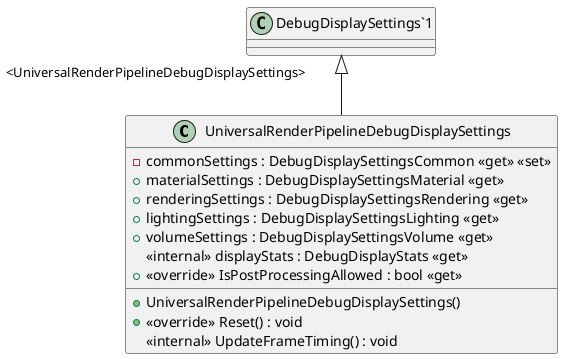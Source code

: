 @startuml
class UniversalRenderPipelineDebugDisplaySettings {
    - commonSettings : DebugDisplaySettingsCommon <<get>> <<set>>
    + materialSettings : DebugDisplaySettingsMaterial <<get>>
    + renderingSettings : DebugDisplaySettingsRendering <<get>>
    + lightingSettings : DebugDisplaySettingsLighting <<get>>
    + volumeSettings : DebugDisplaySettingsVolume <<get>>
    <<internal>> displayStats : DebugDisplayStats <<get>>
    + <<override>> IsPostProcessingAllowed : bool <<get>>
    + UniversalRenderPipelineDebugDisplaySettings()
    + <<override>> Reset() : void
    <<internal>> UpdateFrameTiming() : void
}
"DebugDisplaySettings`1" "<UniversalRenderPipelineDebugDisplaySettings>" <|-- UniversalRenderPipelineDebugDisplaySettings
@enduml
